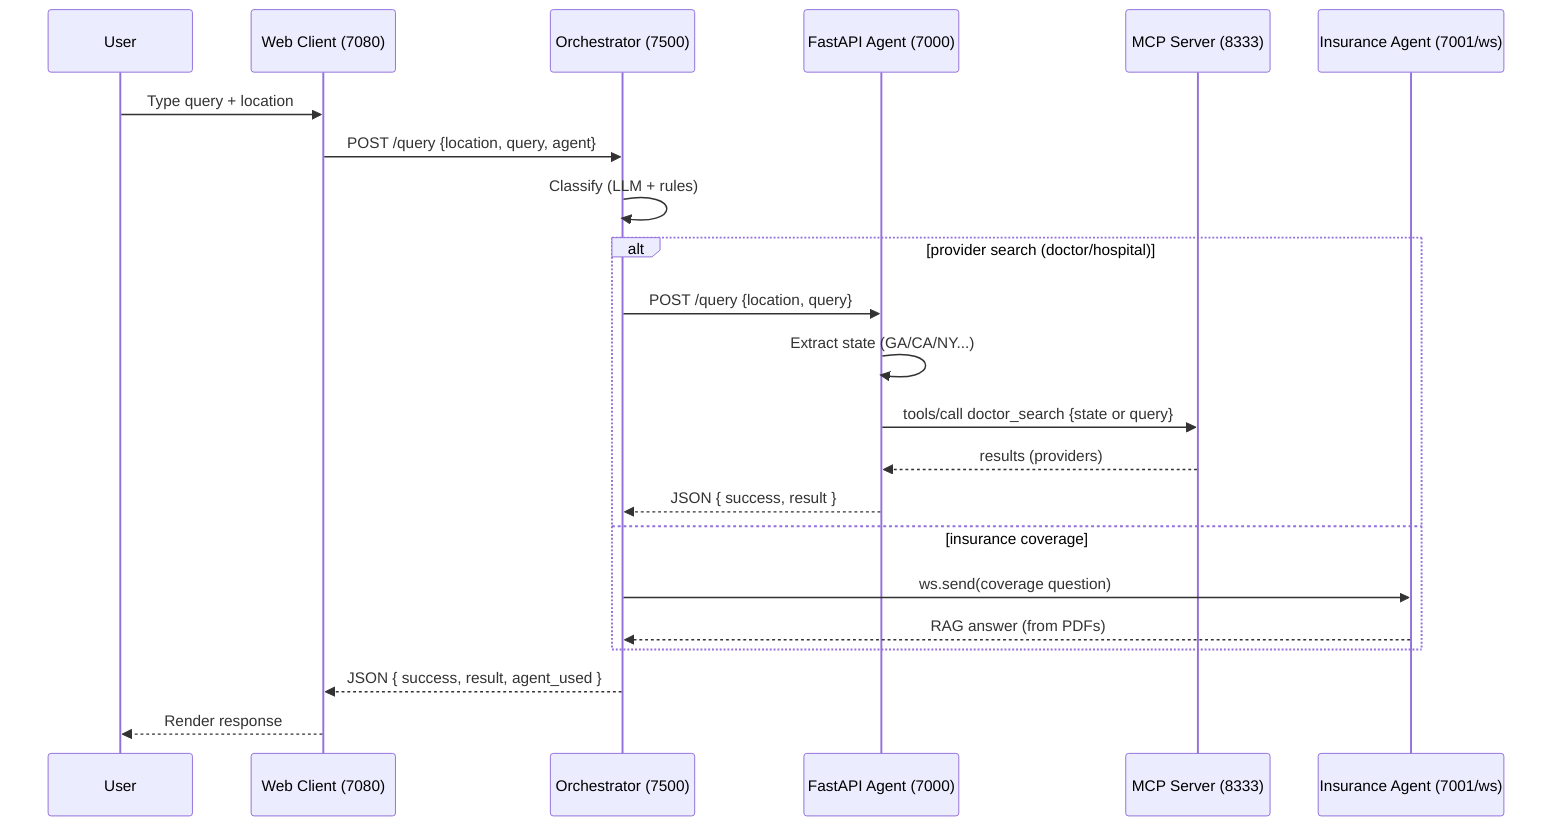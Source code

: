 sequenceDiagram
  participant U as User
  participant W as Web Client (7080)
  participant O as Orchestrator (7500)
  participant F as FastAPI Agent (7000)
  participant M as MCP Server (8333)
  participant I as Insurance Agent (7001/ws)

  U->>W: Type query + location
  W->>O: POST /query {location, query, agent}
  O->>O: Classify (LLM + rules)
  alt provider search (doctor/hospital)
    O->>F: POST /query {location, query}
    F->>F: Extract state (GA/CA/NY...)
    F->>M: tools/call doctor_search {state or query}
    M-->>F: results (providers)
    F-->>O: JSON { success, result }
  else insurance coverage
    O->>I: ws.send(coverage question)
    I-->>O: RAG answer (from PDFs)
  end
  O-->>W: JSON { success, result, agent_used }
  W-->>U: Render response